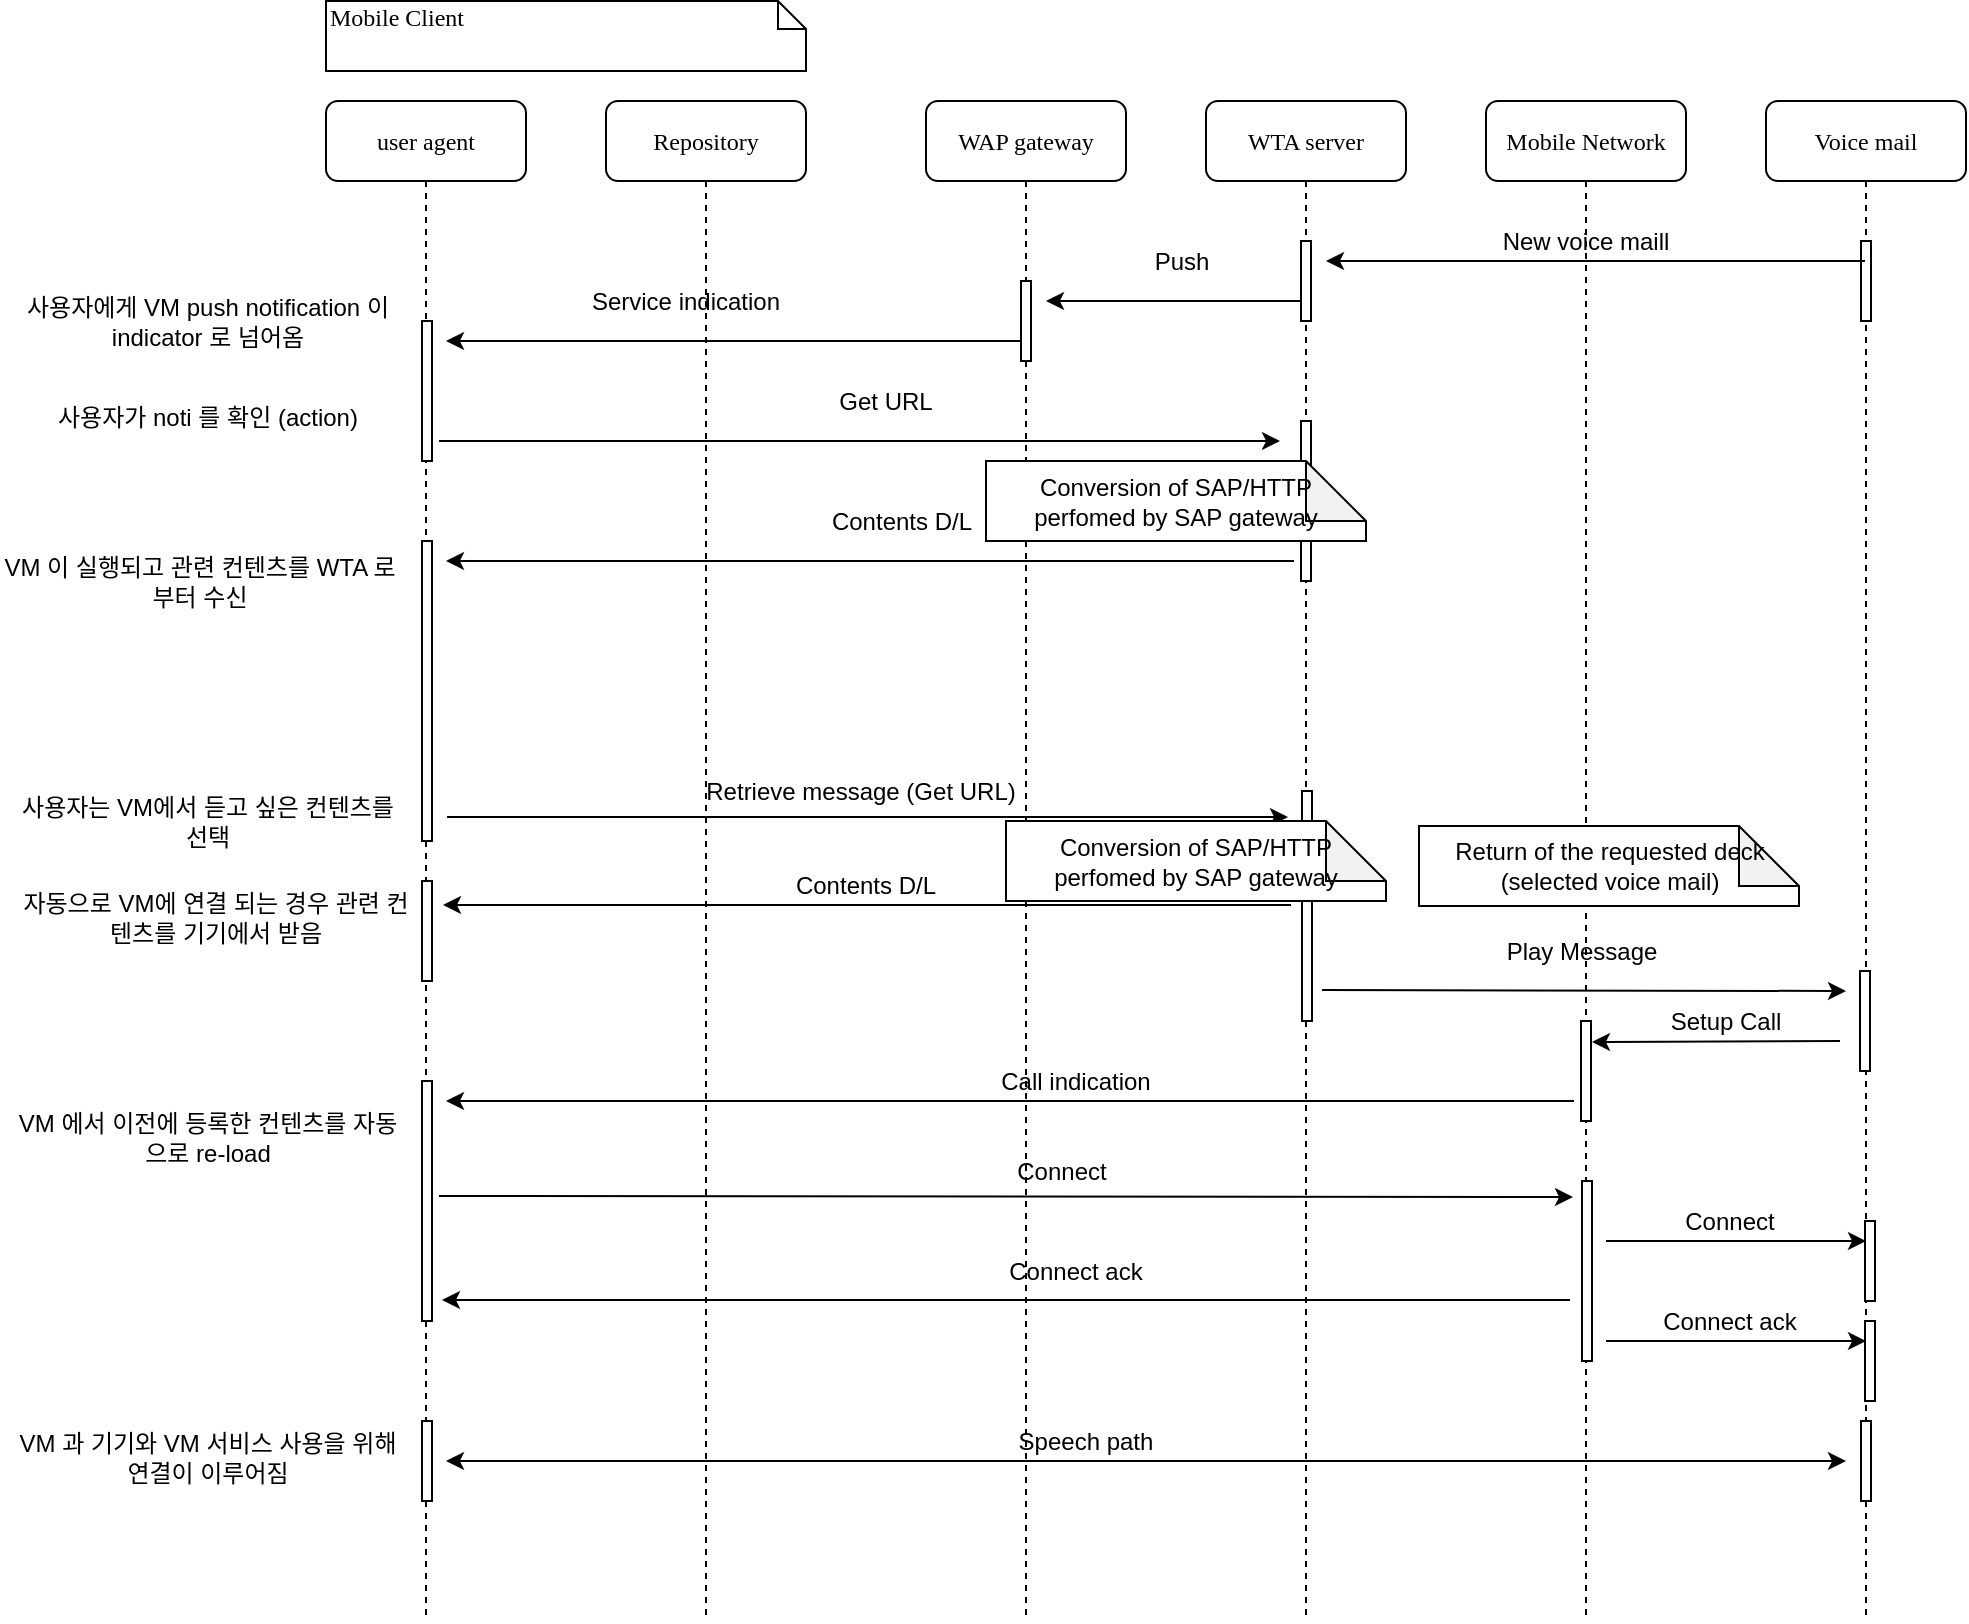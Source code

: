 <mxfile version="11.1.2" type="github"><diagram name="voicemailapplication_api" id="13e1069c-82ec-6db2-03f1-153e76fe0fe0"><mxGraphModel dx="1169" dy="966" grid="1" gridSize="10" guides="1" tooltips="1" connect="1" arrows="1" fold="1" page="1" pageScale="1" pageWidth="1100" pageHeight="850" background="#ffffff" math="0" shadow="0"><root><mxCell id="0"/><mxCell id="1" parent="0"/><mxCell id="7baba1c4bc27f4b0-2" value="Repository" style="shape=umlLifeline;perimeter=lifelinePerimeter;whiteSpace=wrap;html=1;container=1;collapsible=0;recursiveResize=0;outlineConnect=0;rounded=1;shadow=0;comic=0;labelBackgroundColor=none;strokeColor=#000000;strokeWidth=1;fillColor=#FFFFFF;fontFamily=Verdana;fontSize=12;fontColor=#000000;align=center;" parent="1" vertex="1"><mxGeometry x="323" y="69.5" width="100" height="760" as="geometry"/></mxCell><mxCell id="7baba1c4bc27f4b0-3" value="WAP gateway" style="shape=umlLifeline;perimeter=lifelinePerimeter;whiteSpace=wrap;html=1;container=1;collapsible=0;recursiveResize=0;outlineConnect=0;rounded=1;shadow=0;comic=0;labelBackgroundColor=none;strokeColor=#000000;strokeWidth=1;fillColor=#FFFFFF;fontFamily=Verdana;fontSize=12;fontColor=#000000;align=center;" parent="1" vertex="1"><mxGeometry x="483" y="69.5" width="100" height="760" as="geometry"/></mxCell><mxCell id="fv0TKGMzB4CzCUTGs2Vu-3" value="" style="html=1;points=[];perimeter=orthogonalPerimeter;rounded=0;shadow=0;comic=0;labelBackgroundColor=none;strokeColor=#000000;strokeWidth=1;fillColor=#FFFFFF;fontFamily=Verdana;fontSize=12;fontColor=#000000;align=center;" vertex="1" parent="7baba1c4bc27f4b0-3"><mxGeometry x="47.5" y="90" width="5" height="40" as="geometry"/></mxCell><mxCell id="7baba1c4bc27f4b0-4" value="WTA server" style="shape=umlLifeline;perimeter=lifelinePerimeter;whiteSpace=wrap;html=1;container=1;collapsible=0;recursiveResize=0;outlineConnect=0;rounded=1;shadow=0;comic=0;labelBackgroundColor=none;strokeColor=#000000;strokeWidth=1;fillColor=#FFFFFF;fontFamily=Verdana;fontSize=12;fontColor=#000000;align=center;" parent="1" vertex="1"><mxGeometry x="623" y="69.5" width="100" height="760" as="geometry"/></mxCell><mxCell id="fv0TKGMzB4CzCUTGs2Vu-2" value="" style="html=1;points=[];perimeter=orthogonalPerimeter;rounded=0;shadow=0;comic=0;labelBackgroundColor=none;strokeColor=#000000;strokeWidth=1;fillColor=#FFFFFF;fontFamily=Verdana;fontSize=12;fontColor=#000000;align=center;" vertex="1" parent="7baba1c4bc27f4b0-4"><mxGeometry x="47.5" y="70" width="5" height="40" as="geometry"/></mxCell><mxCell id="fv0TKGMzB4CzCUTGs2Vu-12" value="" style="html=1;points=[];perimeter=orthogonalPerimeter;rounded=0;shadow=0;comic=0;labelBackgroundColor=none;strokeColor=#000000;strokeWidth=1;fillColor=#FFFFFF;fontFamily=Verdana;fontSize=12;fontColor=#000000;align=center;" vertex="1" parent="7baba1c4bc27f4b0-4"><mxGeometry x="47.5" y="160" width="5" height="80" as="geometry"/></mxCell><mxCell id="fv0TKGMzB4CzCUTGs2Vu-20" value="" style="html=1;points=[];perimeter=orthogonalPerimeter;rounded=0;shadow=0;comic=0;labelBackgroundColor=none;strokeColor=#000000;strokeWidth=1;fillColor=#FFFFFF;fontFamily=Verdana;fontSize=12;fontColor=#000000;align=center;" vertex="1" parent="7baba1c4bc27f4b0-4"><mxGeometry x="48" y="345" width="5" height="115" as="geometry"/></mxCell><mxCell id="7baba1c4bc27f4b0-5" value="Mobile Network" style="shape=umlLifeline;perimeter=lifelinePerimeter;whiteSpace=wrap;html=1;container=1;collapsible=0;recursiveResize=0;outlineConnect=0;rounded=1;shadow=0;comic=0;labelBackgroundColor=none;strokeColor=#000000;strokeWidth=1;fillColor=#FFFFFF;fontFamily=Verdana;fontSize=12;fontColor=#000000;align=center;" parent="1" vertex="1"><mxGeometry x="763" y="69.5" width="100" height="760" as="geometry"/></mxCell><mxCell id="fv0TKGMzB4CzCUTGs2Vu-26" value="" style="html=1;points=[];perimeter=orthogonalPerimeter;rounded=0;shadow=0;comic=0;labelBackgroundColor=none;strokeColor=#000000;strokeWidth=1;fillColor=#FFFFFF;fontFamily=Verdana;fontSize=12;fontColor=#000000;align=center;" vertex="1" parent="7baba1c4bc27f4b0-5"><mxGeometry x="47.5" y="460" width="5" height="50" as="geometry"/></mxCell><mxCell id="fv0TKGMzB4CzCUTGs2Vu-28" value="" style="html=1;points=[];perimeter=orthogonalPerimeter;rounded=0;shadow=0;comic=0;labelBackgroundColor=none;strokeColor=#000000;strokeWidth=1;fillColor=#FFFFFF;fontFamily=Verdana;fontSize=12;fontColor=#000000;align=center;" vertex="1" parent="7baba1c4bc27f4b0-5"><mxGeometry x="48" y="540" width="5" height="90" as="geometry"/></mxCell><mxCell id="7baba1c4bc27f4b0-6" value="Voice mail" style="shape=umlLifeline;perimeter=lifelinePerimeter;whiteSpace=wrap;html=1;container=1;collapsible=0;recursiveResize=0;outlineConnect=0;rounded=1;shadow=0;comic=0;labelBackgroundColor=none;strokeColor=#000000;strokeWidth=1;fillColor=#FFFFFF;fontFamily=Verdana;fontSize=12;fontColor=#000000;align=center;" parent="1" vertex="1"><mxGeometry x="903" y="69.5" width="100" height="760" as="geometry"/></mxCell><mxCell id="7baba1c4bc27f4b0-19" value="" style="html=1;points=[];perimeter=orthogonalPerimeter;rounded=0;shadow=0;comic=0;labelBackgroundColor=none;strokeColor=#000000;strokeWidth=1;fillColor=#FFFFFF;fontFamily=Verdana;fontSize=12;fontColor=#000000;align=center;" parent="7baba1c4bc27f4b0-6" vertex="1"><mxGeometry x="47.5" y="70" width="5" height="40" as="geometry"/></mxCell><mxCell id="fv0TKGMzB4CzCUTGs2Vu-22" value="" style="html=1;points=[];perimeter=orthogonalPerimeter;rounded=0;shadow=0;comic=0;labelBackgroundColor=none;strokeColor=#000000;strokeWidth=1;fillColor=#FFFFFF;fontFamily=Verdana;fontSize=12;fontColor=#000000;align=center;" vertex="1" parent="7baba1c4bc27f4b0-6"><mxGeometry x="47" y="435" width="5" height="50" as="geometry"/></mxCell><mxCell id="fv0TKGMzB4CzCUTGs2Vu-29" value="" style="html=1;points=[];perimeter=orthogonalPerimeter;rounded=0;shadow=0;comic=0;labelBackgroundColor=none;strokeColor=#000000;strokeWidth=1;fillColor=#FFFFFF;fontFamily=Verdana;fontSize=12;fontColor=#000000;align=center;" vertex="1" parent="7baba1c4bc27f4b0-6"><mxGeometry x="49.5" y="560" width="5" height="40" as="geometry"/></mxCell><mxCell id="fv0TKGMzB4CzCUTGs2Vu-30" value="" style="html=1;points=[];perimeter=orthogonalPerimeter;rounded=0;shadow=0;comic=0;labelBackgroundColor=none;strokeColor=#000000;strokeWidth=1;fillColor=#FFFFFF;fontFamily=Verdana;fontSize=12;fontColor=#000000;align=center;" vertex="1" parent="7baba1c4bc27f4b0-6"><mxGeometry x="49.5" y="610" width="5" height="40" as="geometry"/></mxCell><mxCell id="fv0TKGMzB4CzCUTGs2Vu-37" value="" style="html=1;points=[];perimeter=orthogonalPerimeter;rounded=0;shadow=0;comic=0;labelBackgroundColor=none;strokeColor=#000000;strokeWidth=1;fillColor=#FFFFFF;fontFamily=Verdana;fontSize=12;fontColor=#000000;align=center;" vertex="1" parent="7baba1c4bc27f4b0-6"><mxGeometry x="47.5" y="660" width="5" height="40" as="geometry"/></mxCell><mxCell id="7baba1c4bc27f4b0-8" value="user agent" style="shape=umlLifeline;perimeter=lifelinePerimeter;whiteSpace=wrap;html=1;container=1;collapsible=0;recursiveResize=0;outlineConnect=0;rounded=1;shadow=0;comic=0;labelBackgroundColor=none;strokeColor=#000000;strokeWidth=1;fillColor=#FFFFFF;fontFamily=Verdana;fontSize=12;fontColor=#000000;align=center;" parent="1" vertex="1"><mxGeometry x="183" y="69.5" width="100" height="760" as="geometry"/></mxCell><mxCell id="fv0TKGMzB4CzCUTGs2Vu-4" value="" style="html=1;points=[];perimeter=orthogonalPerimeter;rounded=0;shadow=0;comic=0;labelBackgroundColor=none;strokeColor=#000000;strokeWidth=1;fillColor=#FFFFFF;fontFamily=Verdana;fontSize=12;fontColor=#000000;align=center;" vertex="1" parent="7baba1c4bc27f4b0-8"><mxGeometry x="48" y="110" width="5" height="70" as="geometry"/></mxCell><mxCell id="fv0TKGMzB4CzCUTGs2Vu-16" value="" style="html=1;points=[];perimeter=orthogonalPerimeter;rounded=0;shadow=0;comic=0;labelBackgroundColor=none;strokeColor=#000000;strokeWidth=1;fillColor=#FFFFFF;fontFamily=Verdana;fontSize=12;fontColor=#000000;align=center;" vertex="1" parent="7baba1c4bc27f4b0-8"><mxGeometry x="48" y="220" width="5" height="150" as="geometry"/></mxCell><mxCell id="fv0TKGMzB4CzCUTGs2Vu-21" value="" style="html=1;points=[];perimeter=orthogonalPerimeter;rounded=0;shadow=0;comic=0;labelBackgroundColor=none;strokeColor=#000000;strokeWidth=1;fillColor=#FFFFFF;fontFamily=Verdana;fontSize=12;fontColor=#000000;align=center;" vertex="1" parent="7baba1c4bc27f4b0-8"><mxGeometry x="48" y="390" width="5" height="50" as="geometry"/></mxCell><mxCell id="fv0TKGMzB4CzCUTGs2Vu-27" value="" style="html=1;points=[];perimeter=orthogonalPerimeter;rounded=0;shadow=0;comic=0;labelBackgroundColor=none;strokeColor=#000000;strokeWidth=1;fillColor=#FFFFFF;fontFamily=Verdana;fontSize=12;fontColor=#000000;align=center;" vertex="1" parent="7baba1c4bc27f4b0-8"><mxGeometry x="48" y="490" width="5" height="120" as="geometry"/></mxCell><mxCell id="fv0TKGMzB4CzCUTGs2Vu-31" value="" style="html=1;points=[];perimeter=orthogonalPerimeter;rounded=0;shadow=0;comic=0;labelBackgroundColor=none;strokeColor=#000000;strokeWidth=1;fillColor=#FFFFFF;fontFamily=Verdana;fontSize=12;fontColor=#000000;align=center;" vertex="1" parent="7baba1c4bc27f4b0-8"><mxGeometry x="48" y="660" width="5" height="40" as="geometry"/></mxCell><mxCell id="7baba1c4bc27f4b0-40" value="Mobile Client" style="shape=note;whiteSpace=wrap;html=1;size=14;verticalAlign=top;align=left;spacingTop=-6;rounded=0;shadow=0;comic=0;labelBackgroundColor=none;strokeColor=#000000;strokeWidth=1;fillColor=#FFFFFF;fontFamily=Verdana;fontSize=12;fontColor=#000000;" parent="1" vertex="1"><mxGeometry x="183" y="19.5" width="240" height="35" as="geometry"/></mxCell><mxCell id="fv0TKGMzB4CzCUTGs2Vu-1" value="" style="endArrow=classic;html=1;" edge="1" parent="1"><mxGeometry width="50" height="50" relative="1" as="geometry"><mxPoint x="952.5" y="149.5" as="sourcePoint"/><mxPoint x="683" y="149.5" as="targetPoint"/></mxGeometry></mxCell><mxCell id="fv0TKGMzB4CzCUTGs2Vu-5" value="" style="endArrow=classic;html=1;" edge="1" parent="1"><mxGeometry width="50" height="50" relative="1" as="geometry"><mxPoint x="670.5" y="169.5" as="sourcePoint"/><mxPoint x="543" y="169.5" as="targetPoint"/></mxGeometry></mxCell><mxCell id="fv0TKGMzB4CzCUTGs2Vu-6" value="" style="endArrow=classic;html=1;" edge="1" parent="1"><mxGeometry width="50" height="50" relative="1" as="geometry"><mxPoint x="530.5" y="189.5" as="sourcePoint"/><mxPoint x="243" y="189.5" as="targetPoint"/></mxGeometry></mxCell><mxCell id="fv0TKGMzB4CzCUTGs2Vu-7" value="New voice maill&lt;br&gt;" style="text;html=1;strokeColor=none;fillColor=none;align=center;verticalAlign=middle;whiteSpace=wrap;rounded=0;" vertex="1" parent="1"><mxGeometry x="753" y="129.5" width="120" height="20" as="geometry"/></mxCell><mxCell id="fv0TKGMzB4CzCUTGs2Vu-9" value="Push" style="text;html=1;strokeColor=none;fillColor=none;align=center;verticalAlign=middle;whiteSpace=wrap;rounded=0;" vertex="1" parent="1"><mxGeometry x="550.5" y="139.5" width="120" height="20" as="geometry"/></mxCell><mxCell id="fv0TKGMzB4CzCUTGs2Vu-11" value="Service indication" style="text;html=1;strokeColor=none;fillColor=none;align=center;verticalAlign=middle;whiteSpace=wrap;rounded=0;" vertex="1" parent="1"><mxGeometry x="303" y="159.5" width="120" height="20" as="geometry"/></mxCell><mxCell id="fv0TKGMzB4CzCUTGs2Vu-13" value="" style="endArrow=classic;html=1;" edge="1" parent="1"><mxGeometry width="50" height="50" relative="1" as="geometry"><mxPoint x="239.5" y="239.5" as="sourcePoint"/><mxPoint x="660" y="239.5" as="targetPoint"/></mxGeometry></mxCell><mxCell id="fv0TKGMzB4CzCUTGs2Vu-14" value="Get URL" style="text;html=1;strokeColor=none;fillColor=none;align=center;verticalAlign=middle;whiteSpace=wrap;rounded=0;" vertex="1" parent="1"><mxGeometry x="403" y="209.5" width="120" height="20" as="geometry"/></mxCell><mxCell id="fv0TKGMzB4CzCUTGs2Vu-17" value="" style="endArrow=classic;html=1;" edge="1" parent="1"><mxGeometry width="50" height="50" relative="1" as="geometry"><mxPoint x="667" y="299.5" as="sourcePoint"/><mxPoint x="243" y="299.5" as="targetPoint"/></mxGeometry></mxCell><mxCell id="fv0TKGMzB4CzCUTGs2Vu-18" value="Contents D/L" style="text;html=1;strokeColor=none;fillColor=none;align=center;verticalAlign=middle;whiteSpace=wrap;rounded=0;" vertex="1" parent="1"><mxGeometry x="410.5" y="269.5" width="120" height="20" as="geometry"/></mxCell><mxCell id="fv0TKGMzB4CzCUTGs2Vu-19" value="Conversion of SAP/HTTP perfomed by SAP gateway" style="shape=note;whiteSpace=wrap;html=1;backgroundOutline=1;darkOpacity=0.05;rotation=0;" vertex="1" parent="1"><mxGeometry x="513" y="249.5" width="190" height="40" as="geometry"/></mxCell><mxCell id="fv0TKGMzB4CzCUTGs2Vu-32" value="" style="endArrow=classic;html=1;" edge="1" parent="1"><mxGeometry width="50" height="50" relative="1" as="geometry"><mxPoint x="243.5" y="427.5" as="sourcePoint"/><mxPoint x="664" y="427.5" as="targetPoint"/></mxGeometry></mxCell><mxCell id="fv0TKGMzB4CzCUTGs2Vu-33" value="" style="endArrow=classic;html=1;" edge="1" parent="1"><mxGeometry width="50" height="50" relative="1" as="geometry"><mxPoint x="239.5" y="617" as="sourcePoint"/><mxPoint x="806.5" y="617.5" as="targetPoint"/></mxGeometry></mxCell><mxCell id="fv0TKGMzB4CzCUTGs2Vu-34" value="" style="endArrow=classic;html=1;" edge="1" parent="1"><mxGeometry width="50" height="50" relative="1" as="geometry"><mxPoint x="823" y="639.5" as="sourcePoint"/><mxPoint x="953" y="639.5" as="targetPoint"/></mxGeometry></mxCell><mxCell id="fv0TKGMzB4CzCUTGs2Vu-36" value="" style="endArrow=classic;html=1;" edge="1" parent="1"><mxGeometry width="50" height="50" relative="1" as="geometry"><mxPoint x="823" y="689.5" as="sourcePoint"/><mxPoint x="953" y="689.5" as="targetPoint"/></mxGeometry></mxCell><mxCell id="fv0TKGMzB4CzCUTGs2Vu-38" value="" style="endArrow=classic;html=1;" edge="1" parent="1"><mxGeometry width="50" height="50" relative="1" as="geometry"><mxPoint x="665.5" y="471.5" as="sourcePoint"/><mxPoint x="241.5" y="471.5" as="targetPoint"/></mxGeometry></mxCell><mxCell id="fv0TKGMzB4CzCUTGs2Vu-39" value="" style="endArrow=classic;html=1;" edge="1" parent="1"><mxGeometry width="50" height="50" relative="1" as="geometry"><mxPoint x="681" y="514" as="sourcePoint"/><mxPoint x="943" y="514.5" as="targetPoint"/></mxGeometry></mxCell><mxCell id="fv0TKGMzB4CzCUTGs2Vu-40" value="" style="endArrow=classic;html=1;" edge="1" parent="1"><mxGeometry width="50" height="50" relative="1" as="geometry"><mxPoint x="940" y="539.5" as="sourcePoint"/><mxPoint x="816" y="540" as="targetPoint"/></mxGeometry></mxCell><mxCell id="fv0TKGMzB4CzCUTGs2Vu-41" value="" style="endArrow=classic;html=1;" edge="1" parent="1"><mxGeometry width="50" height="50" relative="1" as="geometry"><mxPoint x="807" y="569.5" as="sourcePoint"/><mxPoint x="243" y="569.5" as="targetPoint"/></mxGeometry></mxCell><mxCell id="fv0TKGMzB4CzCUTGs2Vu-42" value="" style="endArrow=classic;html=1;" edge="1" parent="1"><mxGeometry width="50" height="50" relative="1" as="geometry"><mxPoint x="805" y="669" as="sourcePoint"/><mxPoint x="241" y="669" as="targetPoint"/></mxGeometry></mxCell><mxCell id="fv0TKGMzB4CzCUTGs2Vu-43" value="" style="endArrow=classic;startArrow=classic;html=1;" edge="1" parent="1"><mxGeometry width="50" height="50" relative="1" as="geometry"><mxPoint x="243" y="749.5" as="sourcePoint"/><mxPoint x="943" y="749.5" as="targetPoint"/></mxGeometry></mxCell><mxCell id="fv0TKGMzB4CzCUTGs2Vu-44" value="Retrieve message (Get URL)" style="text;html=1;strokeColor=none;fillColor=none;align=center;verticalAlign=middle;whiteSpace=wrap;rounded=0;" vertex="1" parent="1"><mxGeometry x="343" y="404.5" width="215" height="20" as="geometry"/></mxCell><mxCell id="fv0TKGMzB4CzCUTGs2Vu-45" value="Contents D/L" style="text;html=1;strokeColor=none;fillColor=none;align=center;verticalAlign=middle;whiteSpace=wrap;rounded=0;" vertex="1" parent="1"><mxGeometry x="393" y="452" width="120" height="20" as="geometry"/></mxCell><mxCell id="fv0TKGMzB4CzCUTGs2Vu-46" value="Play Message" style="text;html=1;strokeColor=none;fillColor=none;align=center;verticalAlign=middle;whiteSpace=wrap;rounded=0;" vertex="1" parent="1"><mxGeometry x="750.5" y="484.5" width="120" height="20" as="geometry"/></mxCell><mxCell id="fv0TKGMzB4CzCUTGs2Vu-47" value="Setup Call" style="text;html=1;strokeColor=none;fillColor=none;align=center;verticalAlign=middle;whiteSpace=wrap;rounded=0;" vertex="1" parent="1"><mxGeometry x="823" y="519.5" width="120" height="20" as="geometry"/></mxCell><mxCell id="fv0TKGMzB4CzCUTGs2Vu-48" value="Call indication" style="text;html=1;strokeColor=none;fillColor=none;align=center;verticalAlign=middle;whiteSpace=wrap;rounded=0;" vertex="1" parent="1"><mxGeometry x="498" y="549.5" width="120" height="20" as="geometry"/></mxCell><mxCell id="fv0TKGMzB4CzCUTGs2Vu-49" value="Connect" style="text;html=1;strokeColor=none;fillColor=none;align=center;verticalAlign=middle;whiteSpace=wrap;rounded=0;" vertex="1" parent="1"><mxGeometry x="490.5" y="594.5" width="120" height="20" as="geometry"/></mxCell><mxCell id="fv0TKGMzB4CzCUTGs2Vu-50" value="Connect ack" style="text;html=1;strokeColor=none;fillColor=none;align=center;verticalAlign=middle;whiteSpace=wrap;rounded=0;" vertex="1" parent="1"><mxGeometry x="498" y="644.5" width="120" height="20" as="geometry"/></mxCell><mxCell id="fv0TKGMzB4CzCUTGs2Vu-51" value="Speech path" style="text;html=1;strokeColor=none;fillColor=none;align=center;verticalAlign=middle;whiteSpace=wrap;rounded=0;" vertex="1" parent="1"><mxGeometry x="503" y="729.5" width="120" height="20" as="geometry"/></mxCell><mxCell id="fv0TKGMzB4CzCUTGs2Vu-52" value="Connect ack" style="text;html=1;strokeColor=none;fillColor=none;align=center;verticalAlign=middle;whiteSpace=wrap;rounded=0;" vertex="1" parent="1"><mxGeometry x="824.5" y="669.5" width="120" height="20" as="geometry"/></mxCell><mxCell id="fv0TKGMzB4CzCUTGs2Vu-53" value="Connect" style="text;html=1;strokeColor=none;fillColor=none;align=center;verticalAlign=middle;whiteSpace=wrap;rounded=0;" vertex="1" parent="1"><mxGeometry x="824.5" y="619.5" width="120" height="20" as="geometry"/></mxCell><mxCell id="fv0TKGMzB4CzCUTGs2Vu-55" value="사용자에게 VM push notification 이 indicator 로 넘어옴" style="text;html=1;strokeColor=none;fillColor=none;align=center;verticalAlign=middle;whiteSpace=wrap;rounded=0;" vertex="1" parent="1"><mxGeometry x="20" y="145" width="208" height="70" as="geometry"/></mxCell><mxCell id="fv0TKGMzB4CzCUTGs2Vu-57" value="Conversion of SAP/HTTP perfomed by SAP gateway" style="shape=note;whiteSpace=wrap;html=1;backgroundOutline=1;darkOpacity=0.05;rotation=0;" vertex="1" parent="1"><mxGeometry x="523" y="429.5" width="190" height="40" as="geometry"/></mxCell><mxCell id="fv0TKGMzB4CzCUTGs2Vu-58" value="Return of the requested deck (selected voice mail)" style="shape=note;whiteSpace=wrap;html=1;backgroundOutline=1;darkOpacity=0.05;rotation=0;" vertex="1" parent="1"><mxGeometry x="729.5" y="432" width="190" height="40" as="geometry"/></mxCell><mxCell id="fv0TKGMzB4CzCUTGs2Vu-59" value="사용자가 noti 를 확인 (action)" style="text;html=1;strokeColor=none;fillColor=none;align=center;verticalAlign=middle;whiteSpace=wrap;rounded=0;" vertex="1" parent="1"><mxGeometry x="24" y="209.5" width="200" height="36" as="geometry"/></mxCell><mxCell id="fv0TKGMzB4CzCUTGs2Vu-60" value="VM 이 실행되고 관련 컨텐츠를 WTA 로 부터 수신" style="text;html=1;strokeColor=none;fillColor=none;align=center;verticalAlign=middle;whiteSpace=wrap;rounded=0;" vertex="1" parent="1"><mxGeometry x="20" y="291.5" width="200" height="36" as="geometry"/></mxCell><mxCell id="fv0TKGMzB4CzCUTGs2Vu-61" value="사용자는 VM에서 듣고 싶은 컨텐츠를 선택" style="text;html=1;strokeColor=none;fillColor=none;align=center;verticalAlign=middle;whiteSpace=wrap;rounded=0;" vertex="1" parent="1"><mxGeometry x="24" y="411.5" width="200" height="36" as="geometry"/></mxCell><mxCell id="fv0TKGMzB4CzCUTGs2Vu-62" value="자동으로 VM에 연결 되는 경우 관련 컨텐츠를 기기에서 받음" style="text;html=1;strokeColor=none;fillColor=none;align=center;verticalAlign=middle;whiteSpace=wrap;rounded=0;" vertex="1" parent="1"><mxGeometry x="28" y="459.5" width="200" height="36" as="geometry"/></mxCell><mxCell id="fv0TKGMzB4CzCUTGs2Vu-63" value="VM 에서 이전에 등록한 컨텐츠를 자동으로 re-load" style="text;html=1;strokeColor=none;fillColor=none;align=center;verticalAlign=middle;whiteSpace=wrap;rounded=0;" vertex="1" parent="1"><mxGeometry x="24" y="569.5" width="200" height="36" as="geometry"/></mxCell><mxCell id="fv0TKGMzB4CzCUTGs2Vu-64" value="VM 과 기기와 VM 서비스 사용을 위해 연결이 이루어짐" style="text;html=1;strokeColor=none;fillColor=none;align=center;verticalAlign=middle;whiteSpace=wrap;rounded=0;" vertex="1" parent="1"><mxGeometry x="24" y="729.5" width="200" height="36" as="geometry"/></mxCell></root></mxGraphModel></diagram></mxfile>